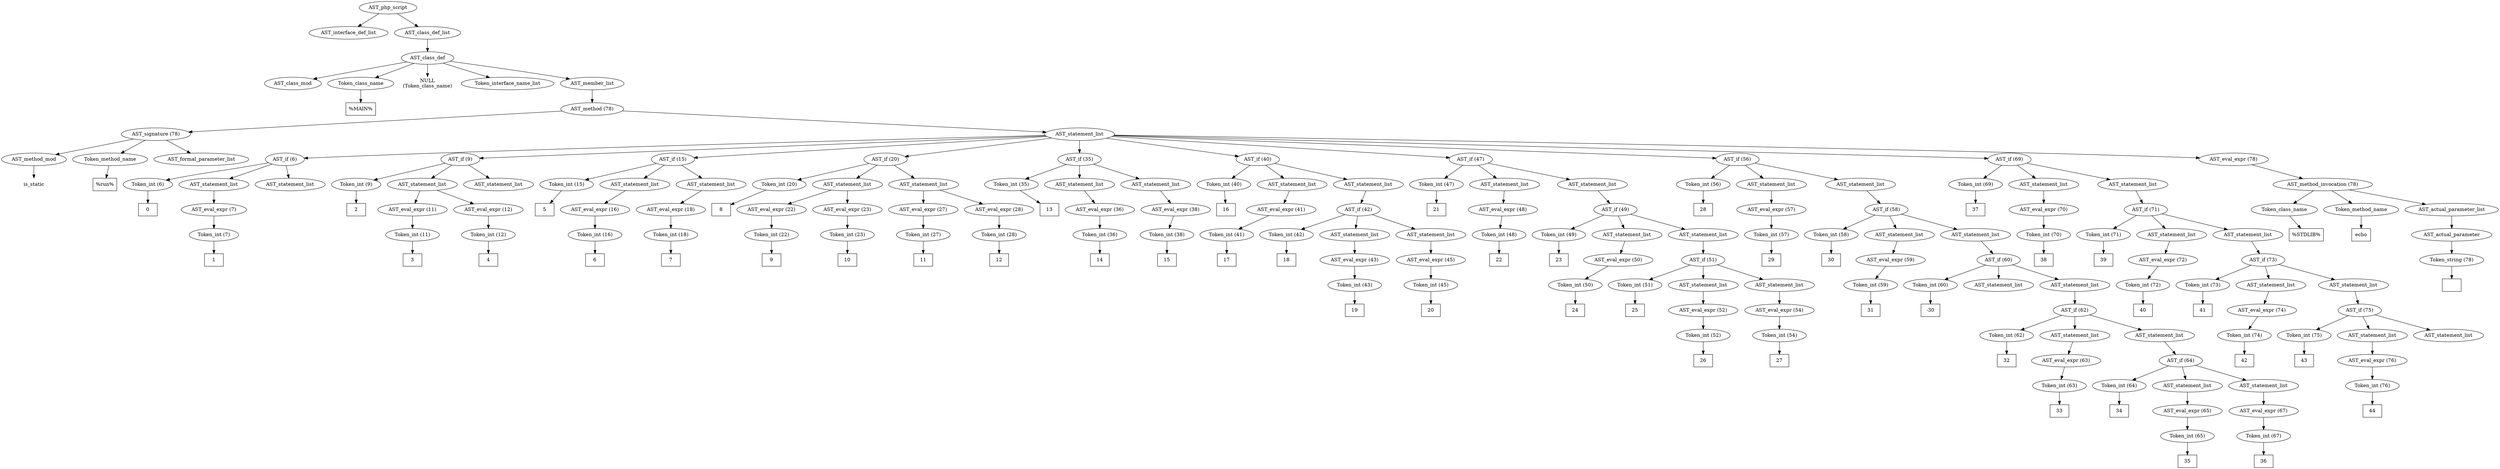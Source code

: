 /*
 * AST in dot format generated by phc -- the PHP compiler
 */

digraph AST {
node_0 [label="AST_php_script"];
node_1 [label="AST_interface_def_list"];
node_2 [label="AST_class_def_list"];
node_3 [label="AST_class_def"];
node_4 [label="AST_class_mod"];
node_5 [label="Token_class_name"];
node_6 [label="%MAIN%", shape=box]
node_5 -> node_6;
node_7 [label="NULL\n(Token_class_name)", shape=plaintext]
node_8 [label="Token_interface_name_list"];
node_9 [label="AST_member_list"];
node_10 [label="AST_method (78)"];
node_11 [label="AST_signature (78)"];
node_12 [label="AST_method_mod"];
node_13 [label="is_static", shape=plaintext]
node_12 -> node_13;
node_14 [label="Token_method_name"];
node_15 [label="%run%", shape=box]
node_14 -> node_15;
node_16 [label="AST_formal_parameter_list"];
node_11 -> node_16;
node_11 -> node_14;
node_11 -> node_12;
node_17 [label="AST_statement_list"];
node_18 [label="AST_if (6)"];
node_19 [label="Token_int (6)"];
node_20 [label="0", shape=box]
node_19 -> node_20;
node_21 [label="AST_statement_list"];
node_22 [label="AST_eval_expr (7)"];
node_23 [label="Token_int (7)"];
node_24 [label="1", shape=box]
node_23 -> node_24;
node_22 -> node_23;
node_21 -> node_22;
node_25 [label="AST_statement_list"];
node_18 -> node_25;
node_18 -> node_21;
node_18 -> node_19;
node_26 [label="AST_if (9)"];
node_27 [label="Token_int (9)"];
node_28 [label="2", shape=box]
node_27 -> node_28;
node_29 [label="AST_statement_list"];
node_30 [label="AST_eval_expr (11)"];
node_31 [label="Token_int (11)"];
node_32 [label="3", shape=box]
node_31 -> node_32;
node_30 -> node_31;
node_33 [label="AST_eval_expr (12)"];
node_34 [label="Token_int (12)"];
node_35 [label="4", shape=box]
node_34 -> node_35;
node_33 -> node_34;
node_29 -> node_33;
node_29 -> node_30;
node_36 [label="AST_statement_list"];
node_26 -> node_36;
node_26 -> node_29;
node_26 -> node_27;
node_37 [label="AST_if (15)"];
node_38 [label="Token_int (15)"];
node_39 [label="5", shape=box]
node_38 -> node_39;
node_40 [label="AST_statement_list"];
node_41 [label="AST_eval_expr (16)"];
node_42 [label="Token_int (16)"];
node_43 [label="6", shape=box]
node_42 -> node_43;
node_41 -> node_42;
node_40 -> node_41;
node_44 [label="AST_statement_list"];
node_45 [label="AST_eval_expr (18)"];
node_46 [label="Token_int (18)"];
node_47 [label="7", shape=box]
node_46 -> node_47;
node_45 -> node_46;
node_44 -> node_45;
node_37 -> node_44;
node_37 -> node_40;
node_37 -> node_38;
node_48 [label="AST_if (20)"];
node_49 [label="Token_int (20)"];
node_50 [label="8", shape=box]
node_49 -> node_50;
node_51 [label="AST_statement_list"];
node_52 [label="AST_eval_expr (22)"];
node_53 [label="Token_int (22)"];
node_54 [label="9", shape=box]
node_53 -> node_54;
node_52 -> node_53;
node_55 [label="AST_eval_expr (23)"];
node_56 [label="Token_int (23)"];
node_57 [label="10", shape=box]
node_56 -> node_57;
node_55 -> node_56;
node_51 -> node_55;
node_51 -> node_52;
node_58 [label="AST_statement_list"];
node_59 [label="AST_eval_expr (27)"];
node_60 [label="Token_int (27)"];
node_61 [label="11", shape=box]
node_60 -> node_61;
node_59 -> node_60;
node_62 [label="AST_eval_expr (28)"];
node_63 [label="Token_int (28)"];
node_64 [label="12", shape=box]
node_63 -> node_64;
node_62 -> node_63;
node_58 -> node_62;
node_58 -> node_59;
node_48 -> node_58;
node_48 -> node_51;
node_48 -> node_49;
node_65 [label="AST_if (35)"];
node_66 [label="Token_int (35)"];
node_67 [label="13", shape=box]
node_66 -> node_67;
node_68 [label="AST_statement_list"];
node_69 [label="AST_eval_expr (36)"];
node_70 [label="Token_int (36)"];
node_71 [label="14", shape=box]
node_70 -> node_71;
node_69 -> node_70;
node_68 -> node_69;
node_72 [label="AST_statement_list"];
node_73 [label="AST_eval_expr (38)"];
node_74 [label="Token_int (38)"];
node_75 [label="15", shape=box]
node_74 -> node_75;
node_73 -> node_74;
node_72 -> node_73;
node_65 -> node_72;
node_65 -> node_68;
node_65 -> node_66;
node_76 [label="AST_if (40)"];
node_77 [label="Token_int (40)"];
node_78 [label="16", shape=box]
node_77 -> node_78;
node_79 [label="AST_statement_list"];
node_80 [label="AST_eval_expr (41)"];
node_81 [label="Token_int (41)"];
node_82 [label="17", shape=box]
node_81 -> node_82;
node_80 -> node_81;
node_79 -> node_80;
node_83 [label="AST_statement_list"];
node_84 [label="AST_if (42)"];
node_85 [label="Token_int (42)"];
node_86 [label="18", shape=box]
node_85 -> node_86;
node_87 [label="AST_statement_list"];
node_88 [label="AST_eval_expr (43)"];
node_89 [label="Token_int (43)"];
node_90 [label="19", shape=box]
node_89 -> node_90;
node_88 -> node_89;
node_87 -> node_88;
node_91 [label="AST_statement_list"];
node_92 [label="AST_eval_expr (45)"];
node_93 [label="Token_int (45)"];
node_94 [label="20", shape=box]
node_93 -> node_94;
node_92 -> node_93;
node_91 -> node_92;
node_84 -> node_91;
node_84 -> node_87;
node_84 -> node_85;
node_83 -> node_84;
node_76 -> node_83;
node_76 -> node_79;
node_76 -> node_77;
node_95 [label="AST_if (47)"];
node_96 [label="Token_int (47)"];
node_97 [label="21", shape=box]
node_96 -> node_97;
node_98 [label="AST_statement_list"];
node_99 [label="AST_eval_expr (48)"];
node_100 [label="Token_int (48)"];
node_101 [label="22", shape=box]
node_100 -> node_101;
node_99 -> node_100;
node_98 -> node_99;
node_102 [label="AST_statement_list"];
node_103 [label="AST_if (49)"];
node_104 [label="Token_int (49)"];
node_105 [label="23", shape=box]
node_104 -> node_105;
node_106 [label="AST_statement_list"];
node_107 [label="AST_eval_expr (50)"];
node_108 [label="Token_int (50)"];
node_109 [label="24", shape=box]
node_108 -> node_109;
node_107 -> node_108;
node_106 -> node_107;
node_110 [label="AST_statement_list"];
node_111 [label="AST_if (51)"];
node_112 [label="Token_int (51)"];
node_113 [label="25", shape=box]
node_112 -> node_113;
node_114 [label="AST_statement_list"];
node_115 [label="AST_eval_expr (52)"];
node_116 [label="Token_int (52)"];
node_117 [label="26", shape=box]
node_116 -> node_117;
node_115 -> node_116;
node_114 -> node_115;
node_118 [label="AST_statement_list"];
node_119 [label="AST_eval_expr (54)"];
node_120 [label="Token_int (54)"];
node_121 [label="27", shape=box]
node_120 -> node_121;
node_119 -> node_120;
node_118 -> node_119;
node_111 -> node_118;
node_111 -> node_114;
node_111 -> node_112;
node_110 -> node_111;
node_103 -> node_110;
node_103 -> node_106;
node_103 -> node_104;
node_102 -> node_103;
node_95 -> node_102;
node_95 -> node_98;
node_95 -> node_96;
node_122 [label="AST_if (56)"];
node_123 [label="Token_int (56)"];
node_124 [label="28", shape=box]
node_123 -> node_124;
node_125 [label="AST_statement_list"];
node_126 [label="AST_eval_expr (57)"];
node_127 [label="Token_int (57)"];
node_128 [label="29", shape=box]
node_127 -> node_128;
node_126 -> node_127;
node_125 -> node_126;
node_129 [label="AST_statement_list"];
node_130 [label="AST_if (58)"];
node_131 [label="Token_int (58)"];
node_132 [label="30", shape=box]
node_131 -> node_132;
node_133 [label="AST_statement_list"];
node_134 [label="AST_eval_expr (59)"];
node_135 [label="Token_int (59)"];
node_136 [label="31", shape=box]
node_135 -> node_136;
node_134 -> node_135;
node_133 -> node_134;
node_137 [label="AST_statement_list"];
node_138 [label="AST_if (60)"];
node_139 [label="Token_int (60)"];
node_140 [label="-30", shape=box]
node_139 -> node_140;
node_141 [label="AST_statement_list"];
node_142 [label="AST_statement_list"];
node_143 [label="AST_if (62)"];
node_144 [label="Token_int (62)"];
node_145 [label="32", shape=box]
node_144 -> node_145;
node_146 [label="AST_statement_list"];
node_147 [label="AST_eval_expr (63)"];
node_148 [label="Token_int (63)"];
node_149 [label="33", shape=box]
node_148 -> node_149;
node_147 -> node_148;
node_146 -> node_147;
node_150 [label="AST_statement_list"];
node_151 [label="AST_if (64)"];
node_152 [label="Token_int (64)"];
node_153 [label="34", shape=box]
node_152 -> node_153;
node_154 [label="AST_statement_list"];
node_155 [label="AST_eval_expr (65)"];
node_156 [label="Token_int (65)"];
node_157 [label="35", shape=box]
node_156 -> node_157;
node_155 -> node_156;
node_154 -> node_155;
node_158 [label="AST_statement_list"];
node_159 [label="AST_eval_expr (67)"];
node_160 [label="Token_int (67)"];
node_161 [label="36", shape=box]
node_160 -> node_161;
node_159 -> node_160;
node_158 -> node_159;
node_151 -> node_158;
node_151 -> node_154;
node_151 -> node_152;
node_150 -> node_151;
node_143 -> node_150;
node_143 -> node_146;
node_143 -> node_144;
node_142 -> node_143;
node_138 -> node_142;
node_138 -> node_141;
node_138 -> node_139;
node_137 -> node_138;
node_130 -> node_137;
node_130 -> node_133;
node_130 -> node_131;
node_129 -> node_130;
node_122 -> node_129;
node_122 -> node_125;
node_122 -> node_123;
node_162 [label="AST_if (69)"];
node_163 [label="Token_int (69)"];
node_164 [label="37", shape=box]
node_163 -> node_164;
node_165 [label="AST_statement_list"];
node_166 [label="AST_eval_expr (70)"];
node_167 [label="Token_int (70)"];
node_168 [label="38", shape=box]
node_167 -> node_168;
node_166 -> node_167;
node_165 -> node_166;
node_169 [label="AST_statement_list"];
node_170 [label="AST_if (71)"];
node_171 [label="Token_int (71)"];
node_172 [label="39", shape=box]
node_171 -> node_172;
node_173 [label="AST_statement_list"];
node_174 [label="AST_eval_expr (72)"];
node_175 [label="Token_int (72)"];
node_176 [label="40", shape=box]
node_175 -> node_176;
node_174 -> node_175;
node_173 -> node_174;
node_177 [label="AST_statement_list"];
node_178 [label="AST_if (73)"];
node_179 [label="Token_int (73)"];
node_180 [label="41", shape=box]
node_179 -> node_180;
node_181 [label="AST_statement_list"];
node_182 [label="AST_eval_expr (74)"];
node_183 [label="Token_int (74)"];
node_184 [label="42", shape=box]
node_183 -> node_184;
node_182 -> node_183;
node_181 -> node_182;
node_185 [label="AST_statement_list"];
node_186 [label="AST_if (75)"];
node_187 [label="Token_int (75)"];
node_188 [label="43", shape=box]
node_187 -> node_188;
node_189 [label="AST_statement_list"];
node_190 [label="AST_eval_expr (76)"];
node_191 [label="Token_int (76)"];
node_192 [label="44", shape=box]
node_191 -> node_192;
node_190 -> node_191;
node_189 -> node_190;
node_193 [label="AST_statement_list"];
node_186 -> node_193;
node_186 -> node_189;
node_186 -> node_187;
node_185 -> node_186;
node_178 -> node_185;
node_178 -> node_181;
node_178 -> node_179;
node_177 -> node_178;
node_170 -> node_177;
node_170 -> node_173;
node_170 -> node_171;
node_169 -> node_170;
node_162 -> node_169;
node_162 -> node_165;
node_162 -> node_163;
node_194 [label="AST_eval_expr (78)"];
node_195 [label="AST_method_invocation (78)"];
node_196 [label="Token_class_name"];
node_197 [label="%STDLIB%", shape=box]
node_196 -> node_197;
node_198 [label="Token_method_name"];
node_199 [label="echo", shape=box]
node_198 -> node_199;
node_200 [label="AST_actual_parameter_list"];
node_201 [label="AST_actual_parameter"];
node_202 [label="Token_string (78)"];
node_203 [label="", shape=box]
node_202 -> node_203;
node_201 -> node_202;
node_200 -> node_201;
node_195 -> node_200;
node_195 -> node_198;
node_195 -> node_196;
node_194 -> node_195;
node_17 -> node_194;
node_17 -> node_162;
node_17 -> node_122;
node_17 -> node_95;
node_17 -> node_76;
node_17 -> node_65;
node_17 -> node_48;
node_17 -> node_37;
node_17 -> node_26;
node_17 -> node_18;
node_10 -> node_17;
node_10 -> node_11;
node_9 -> node_10;
node_3 -> node_9;
node_3 -> node_8;
node_3 -> node_7;
node_3 -> node_5;
node_3 -> node_4;
node_2 -> node_3;
node_0 -> node_2;
node_0 -> node_1;
}
